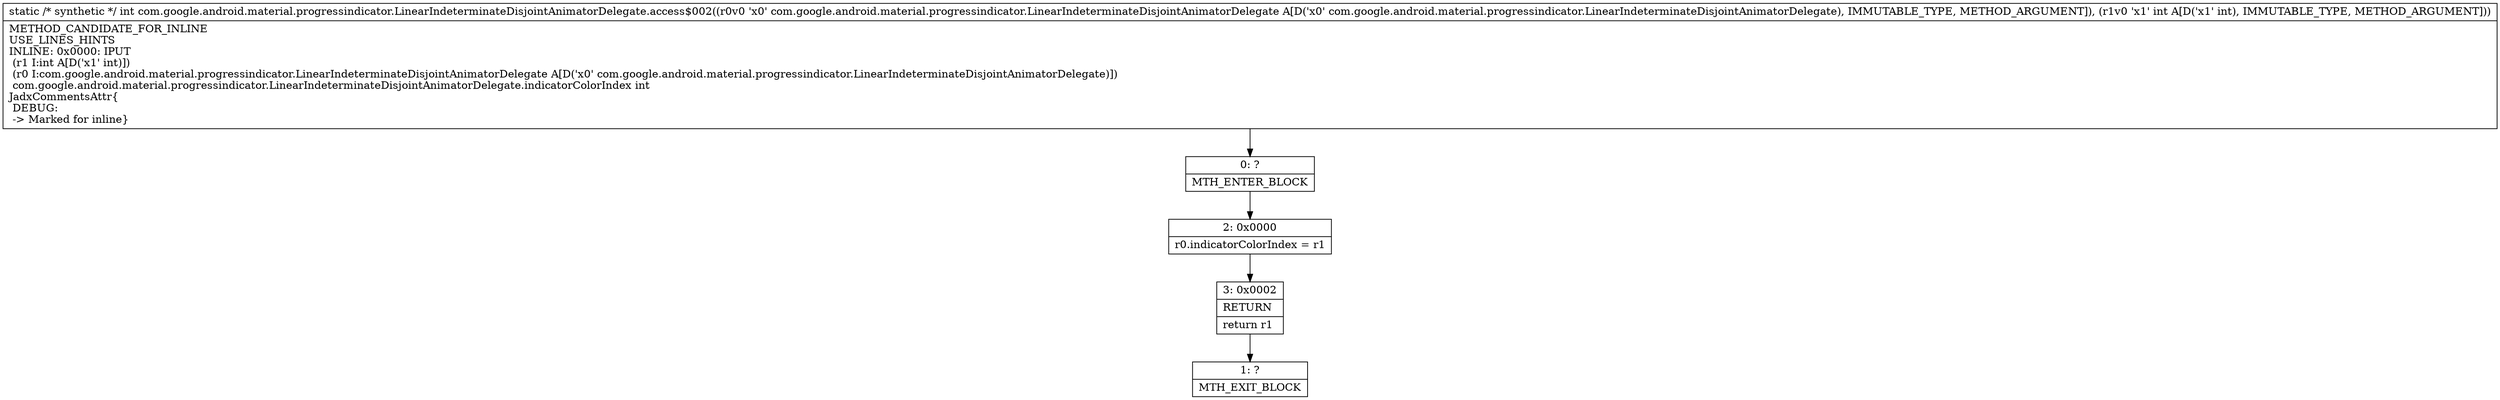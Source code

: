 digraph "CFG forcom.google.android.material.progressindicator.LinearIndeterminateDisjointAnimatorDelegate.access$002(Lcom\/google\/android\/material\/progressindicator\/LinearIndeterminateDisjointAnimatorDelegate;I)I" {
Node_0 [shape=record,label="{0\:\ ?|MTH_ENTER_BLOCK\l}"];
Node_2 [shape=record,label="{2\:\ 0x0000|r0.indicatorColorIndex = r1\l}"];
Node_3 [shape=record,label="{3\:\ 0x0002|RETURN\l|return r1\l}"];
Node_1 [shape=record,label="{1\:\ ?|MTH_EXIT_BLOCK\l}"];
MethodNode[shape=record,label="{static \/* synthetic *\/ int com.google.android.material.progressindicator.LinearIndeterminateDisjointAnimatorDelegate.access$002((r0v0 'x0' com.google.android.material.progressindicator.LinearIndeterminateDisjointAnimatorDelegate A[D('x0' com.google.android.material.progressindicator.LinearIndeterminateDisjointAnimatorDelegate), IMMUTABLE_TYPE, METHOD_ARGUMENT]), (r1v0 'x1' int A[D('x1' int), IMMUTABLE_TYPE, METHOD_ARGUMENT]))  | METHOD_CANDIDATE_FOR_INLINE\lUSE_LINES_HINTS\lINLINE: 0x0000: IPUT  \l  (r1 I:int A[D('x1' int)])\l  (r0 I:com.google.android.material.progressindicator.LinearIndeterminateDisjointAnimatorDelegate A[D('x0' com.google.android.material.progressindicator.LinearIndeterminateDisjointAnimatorDelegate)])\l com.google.android.material.progressindicator.LinearIndeterminateDisjointAnimatorDelegate.indicatorColorIndex int\lJadxCommentsAttr\{\l DEBUG: \l \-\> Marked for inline\}\l}"];
MethodNode -> Node_0;Node_0 -> Node_2;
Node_2 -> Node_3;
Node_3 -> Node_1;
}

